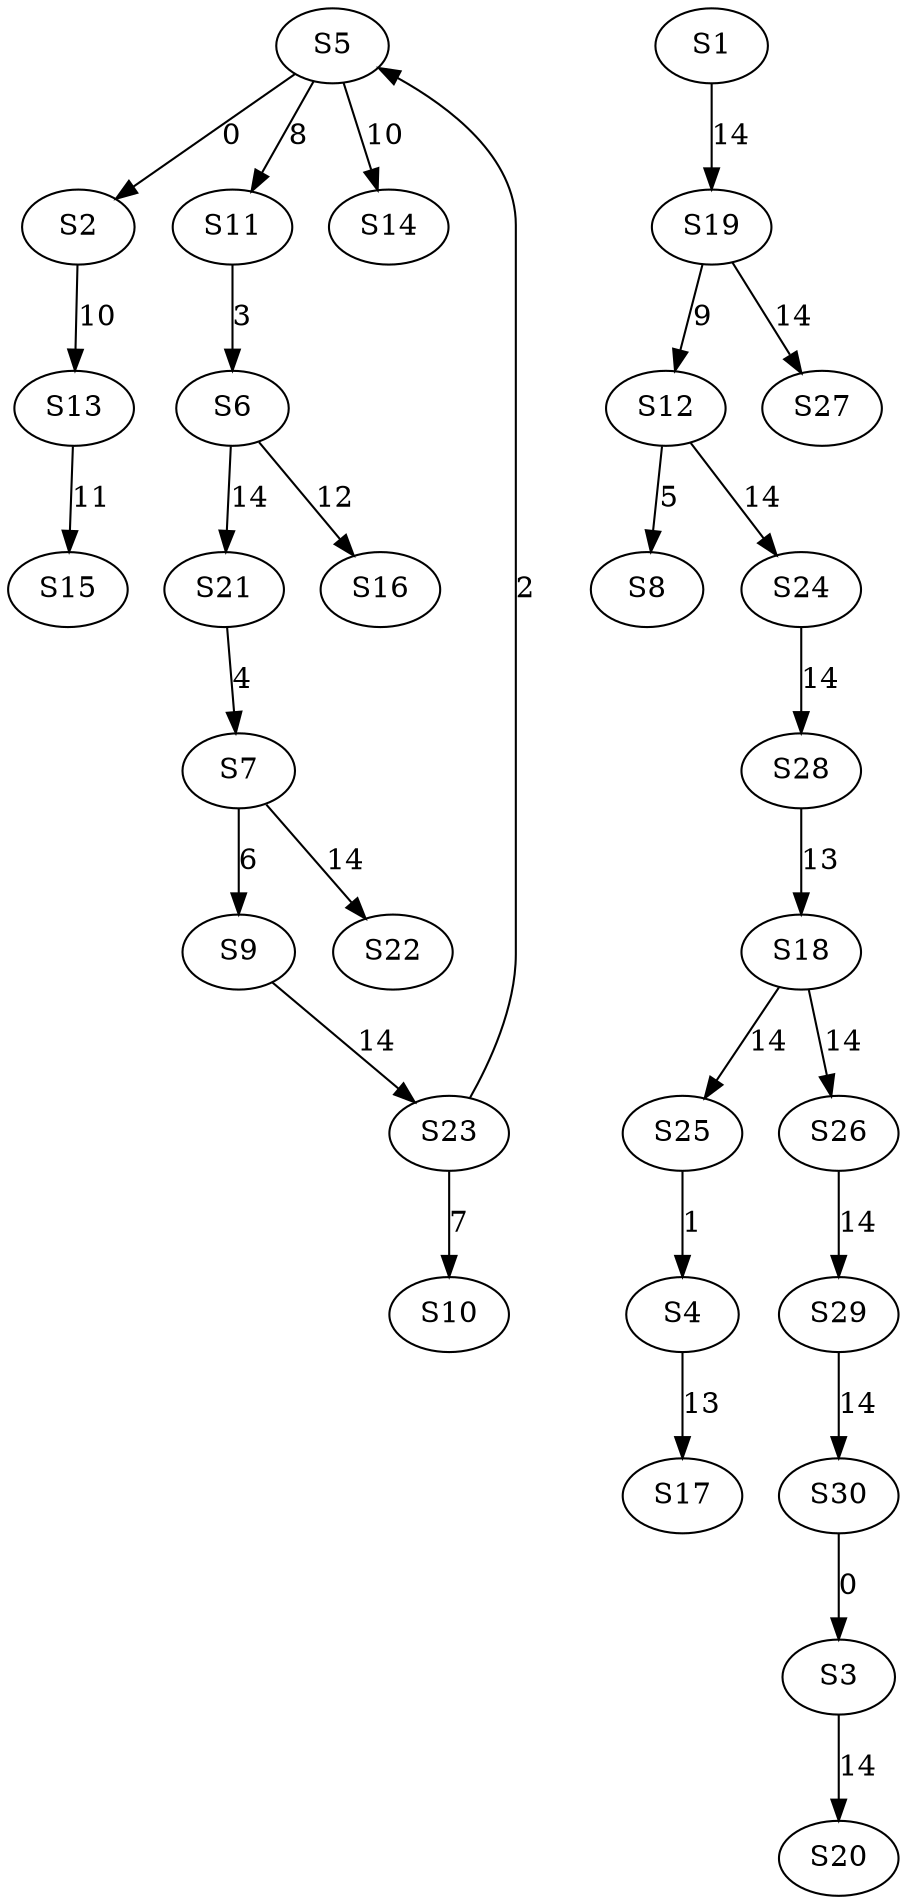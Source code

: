 strict digraph {
	S5 -> S2 [ label = 0 ];
	S30 -> S3 [ label = 0 ];
	S25 -> S4 [ label = 1 ];
	S23 -> S5 [ label = 2 ];
	S11 -> S6 [ label = 3 ];
	S21 -> S7 [ label = 4 ];
	S12 -> S8 [ label = 5 ];
	S7 -> S9 [ label = 6 ];
	S23 -> S10 [ label = 7 ];
	S5 -> S11 [ label = 8 ];
	S19 -> S12 [ label = 9 ];
	S2 -> S13 [ label = 10 ];
	S5 -> S14 [ label = 10 ];
	S13 -> S15 [ label = 11 ];
	S6 -> S16 [ label = 12 ];
	S4 -> S17 [ label = 13 ];
	S28 -> S18 [ label = 13 ];
	S1 -> S19 [ label = 14 ];
	S3 -> S20 [ label = 14 ];
	S6 -> S21 [ label = 14 ];
	S7 -> S22 [ label = 14 ];
	S9 -> S23 [ label = 14 ];
	S12 -> S24 [ label = 14 ];
	S18 -> S25 [ label = 14 ];
	S18 -> S26 [ label = 14 ];
	S19 -> S27 [ label = 14 ];
	S24 -> S28 [ label = 14 ];
	S26 -> S29 [ label = 14 ];
	S29 -> S30 [ label = 14 ];
}